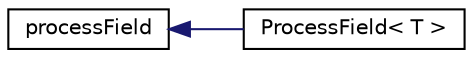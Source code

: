 digraph "Graphical Class Hierarchy"
{
 // LATEX_PDF_SIZE
  edge [fontname="Helvetica",fontsize="10",labelfontname="Helvetica",labelfontsize="10"];
  node [fontname="Helvetica",fontsize="10",shape=record];
  rankdir="LR";
  Node0 [label="processField",height=0.2,width=0.4,color="black", fillcolor="white", style="filled",URL="$classpFlow_1_1processField.html",tooltip=" "];
  Node0 -> Node1 [dir="back",color="midnightblue",fontsize="10",style="solid",fontname="Helvetica"];
  Node1 [label="ProcessField\< T \>",height=0.2,width=0.4,color="black", fillcolor="white", style="filled",URL="$classpFlow_1_1ProcessField.html",tooltip=" "];
}
